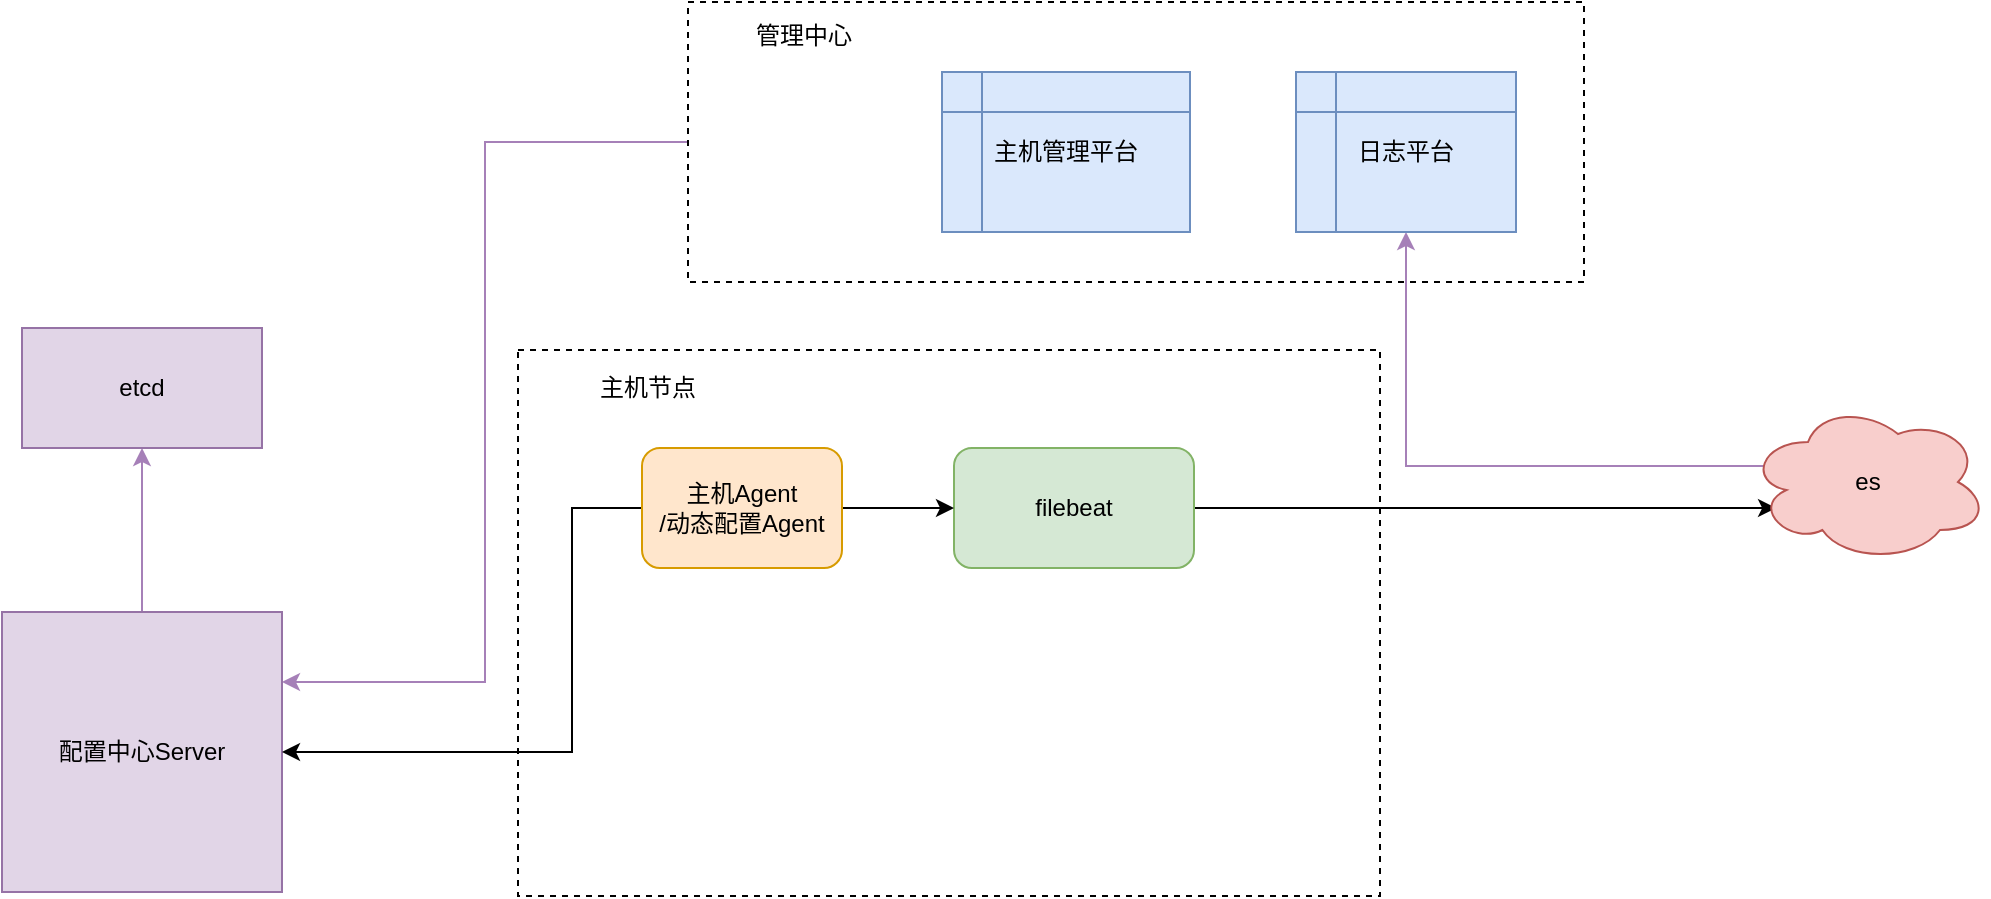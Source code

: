 <mxfile version="13.10.9" type="github">
  <diagram id="OABMhTI3b0GP39cpQIiX" name="Page-1">
    <mxGraphModel dx="1128" dy="591" grid="0" gridSize="10" guides="1" tooltips="1" connect="1" arrows="1" fold="1" page="1" pageScale="1" pageWidth="827" pageHeight="1169" math="0" shadow="0">
      <root>
        <mxCell id="0" />
        <mxCell id="1" parent="0" />
        <mxCell id="1BzoUXjY3kTclnEjUatC-49" value="" style="rounded=0;whiteSpace=wrap;html=1;strokeColor=#000000;dashed=1;" parent="1" vertex="1">
          <mxGeometry x="396" y="228" width="431" height="273" as="geometry" />
        </mxCell>
        <mxCell id="1BzoUXjY3kTclnEjUatC-42" style="edgeStyle=orthogonalEdgeStyle;rounded=0;orthogonalLoop=1;jettySize=auto;html=1;exitX=0;exitY=0.5;exitDx=0;exitDy=0;entryX=1;entryY=0.25;entryDx=0;entryDy=0;strokeColor=#A680B8;" parent="1" source="1BzoUXjY3kTclnEjUatC-39" target="1BzoUXjY3kTclnEjUatC-1" edge="1">
          <mxGeometry relative="1" as="geometry" />
        </mxCell>
        <mxCell id="1BzoUXjY3kTclnEjUatC-39" value="" style="rounded=0;whiteSpace=wrap;html=1;strokeColor=#000000;dashed=1;" parent="1" vertex="1">
          <mxGeometry x="481" y="54" width="448" height="140" as="geometry" />
        </mxCell>
        <mxCell id="1BzoUXjY3kTclnEjUatC-50" style="edgeStyle=orthogonalEdgeStyle;rounded=0;orthogonalLoop=1;jettySize=auto;html=1;exitX=0.5;exitY=0;exitDx=0;exitDy=0;entryX=0.5;entryY=1;entryDx=0;entryDy=0;strokeColor=#A680B8;" parent="1" source="1BzoUXjY3kTclnEjUatC-1" target="1BzoUXjY3kTclnEjUatC-13" edge="1">
          <mxGeometry relative="1" as="geometry" />
        </mxCell>
        <mxCell id="1BzoUXjY3kTclnEjUatC-1" value="配置中心Server" style="whiteSpace=wrap;html=1;aspect=fixed;fillColor=#e1d5e7;strokeColor=#9673a6;" parent="1" vertex="1">
          <mxGeometry x="138" y="359" width="140" height="140" as="geometry" />
        </mxCell>
        <mxCell id="Eo0t7b5TRffWOAQCmAxR-1" style="edgeStyle=orthogonalEdgeStyle;rounded=0;orthogonalLoop=1;jettySize=auto;html=1;exitX=1;exitY=0.5;exitDx=0;exitDy=0;entryX=0.117;entryY=0.663;entryDx=0;entryDy=0;entryPerimeter=0;" edge="1" parent="1" source="1BzoUXjY3kTclnEjUatC-4" target="1BzoUXjY3kTclnEjUatC-16">
          <mxGeometry relative="1" as="geometry" />
        </mxCell>
        <mxCell id="1BzoUXjY3kTclnEjUatC-4" value="filebeat" style="rounded=1;whiteSpace=wrap;html=1;fillColor=#d5e8d4;strokeColor=#82b366;" parent="1" vertex="1">
          <mxGeometry x="614" y="277" width="120" height="60" as="geometry" />
        </mxCell>
        <mxCell id="1BzoUXjY3kTclnEjUatC-11" value="主机节点" style="text;html=1;strokeColor=none;fillColor=none;align=center;verticalAlign=middle;whiteSpace=wrap;rounded=0;dashed=1;" parent="1" vertex="1">
          <mxGeometry x="414" y="237" width="94" height="20" as="geometry" />
        </mxCell>
        <mxCell id="1BzoUXjY3kTclnEjUatC-13" value="etcd" style="rounded=0;whiteSpace=wrap;html=1;fillColor=#e1d5e7;strokeColor=#9673a6;" parent="1" vertex="1">
          <mxGeometry x="148" y="217" width="120" height="60" as="geometry" />
        </mxCell>
        <mxCell id="1BzoUXjY3kTclnEjUatC-31" style="edgeStyle=orthogonalEdgeStyle;rounded=0;orthogonalLoop=1;jettySize=auto;html=1;exitX=0.07;exitY=0.4;exitDx=0;exitDy=0;exitPerimeter=0;entryX=0.5;entryY=1;entryDx=0;entryDy=0;strokeColor=#A680B8;" parent="1" source="1BzoUXjY3kTclnEjUatC-16" target="1BzoUXjY3kTclnEjUatC-21" edge="1">
          <mxGeometry relative="1" as="geometry" />
        </mxCell>
        <mxCell id="1BzoUXjY3kTclnEjUatC-16" value="es" style="ellipse;shape=cloud;whiteSpace=wrap;html=1;strokeColor=#b85450;fillColor=#f8cecc;" parent="1" vertex="1">
          <mxGeometry x="1011" y="254" width="120" height="80" as="geometry" />
        </mxCell>
        <mxCell id="1BzoUXjY3kTclnEjUatC-21" value="日志平台" style="shape=internalStorage;whiteSpace=wrap;html=1;backgroundOutline=1;strokeColor=#6c8ebf;fillColor=#dae8fc;" parent="1" vertex="1">
          <mxGeometry x="785" y="89" width="110" height="80" as="geometry" />
        </mxCell>
        <mxCell id="oQ9Hds3sEr1Gg1LyUPkT-1" style="edgeStyle=orthogonalEdgeStyle;rounded=0;orthogonalLoop=1;jettySize=auto;html=1;exitX=0;exitY=0.5;exitDx=0;exitDy=0;entryX=1;entryY=0.5;entryDx=0;entryDy=0;" parent="1" source="1BzoUXjY3kTclnEjUatC-23" target="1BzoUXjY3kTclnEjUatC-1" edge="1">
          <mxGeometry relative="1" as="geometry">
            <Array as="points">
              <mxPoint x="423" y="307" />
              <mxPoint x="423" y="429" />
            </Array>
          </mxGeometry>
        </mxCell>
        <mxCell id="oQ9Hds3sEr1Gg1LyUPkT-3" style="edgeStyle=orthogonalEdgeStyle;rounded=0;orthogonalLoop=1;jettySize=auto;html=1;exitX=1;exitY=0.5;exitDx=0;exitDy=0;entryX=0;entryY=0.5;entryDx=0;entryDy=0;" parent="1" source="1BzoUXjY3kTclnEjUatC-23" target="1BzoUXjY3kTclnEjUatC-4" edge="1">
          <mxGeometry relative="1" as="geometry" />
        </mxCell>
        <mxCell id="1BzoUXjY3kTclnEjUatC-23" value="主机Agent&lt;br&gt;/动态配置Agent" style="rounded=1;whiteSpace=wrap;html=1;strokeColor=#d79b00;fillColor=#ffe6cc;" parent="1" vertex="1">
          <mxGeometry x="458" y="277" width="100" height="60" as="geometry" />
        </mxCell>
        <mxCell id="1BzoUXjY3kTclnEjUatC-41" value="管理中心" style="text;html=1;strokeColor=none;fillColor=none;align=center;verticalAlign=middle;whiteSpace=wrap;rounded=0;" parent="1" vertex="1">
          <mxGeometry x="484" y="61" width="110" height="20" as="geometry" />
        </mxCell>
        <mxCell id="1BzoUXjY3kTclnEjUatC-48" value="&lt;span&gt;主机管理平台&lt;/span&gt;" style="shape=internalStorage;whiteSpace=wrap;html=1;backgroundOutline=1;strokeColor=#6c8ebf;fillColor=#dae8fc;" parent="1" vertex="1">
          <mxGeometry x="608" y="89" width="124" height="80" as="geometry" />
        </mxCell>
      </root>
    </mxGraphModel>
  </diagram>
</mxfile>
